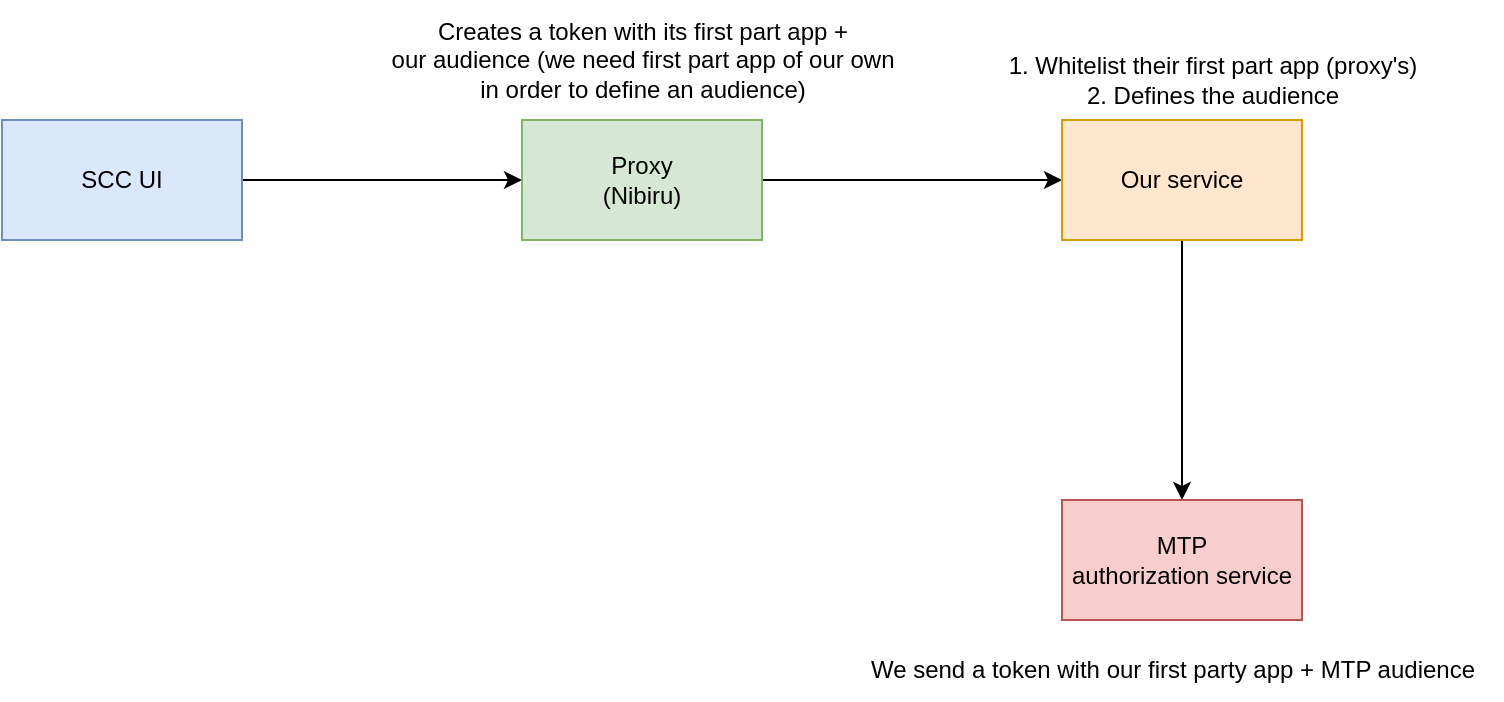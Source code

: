 <mxfile version="24.1.0" type="github">
  <diagram name="Page-1" id="lKkpOl0N-vDJBf6Z6UZ7">
    <mxGraphModel dx="1551" dy="809" grid="1" gridSize="10" guides="1" tooltips="1" connect="1" arrows="1" fold="1" page="1" pageScale="1" pageWidth="850" pageHeight="1100" math="0" shadow="0">
      <root>
        <mxCell id="0" />
        <mxCell id="1" parent="0" />
        <mxCell id="3rE0xgJi3MGNeFt5-G63-3" style="edgeStyle=orthogonalEdgeStyle;rounded=0;orthogonalLoop=1;jettySize=auto;html=1;exitX=1;exitY=0.5;exitDx=0;exitDy=0;" edge="1" parent="1" source="3rE0xgJi3MGNeFt5-G63-1" target="3rE0xgJi3MGNeFt5-G63-2">
          <mxGeometry relative="1" as="geometry" />
        </mxCell>
        <mxCell id="3rE0xgJi3MGNeFt5-G63-1" value="SCC UI" style="rounded=0;whiteSpace=wrap;html=1;fillColor=#dae8fc;strokeColor=#6c8ebf;" vertex="1" parent="1">
          <mxGeometry x="80" y="130" width="120" height="60" as="geometry" />
        </mxCell>
        <mxCell id="3rE0xgJi3MGNeFt5-G63-5" style="edgeStyle=orthogonalEdgeStyle;rounded=0;orthogonalLoop=1;jettySize=auto;html=1;exitX=1;exitY=0.5;exitDx=0;exitDy=0;entryX=0;entryY=0.5;entryDx=0;entryDy=0;" edge="1" parent="1" source="3rE0xgJi3MGNeFt5-G63-2" target="3rE0xgJi3MGNeFt5-G63-4">
          <mxGeometry relative="1" as="geometry" />
        </mxCell>
        <mxCell id="3rE0xgJi3MGNeFt5-G63-2" value="Proxy&lt;div&gt;(Nibiru)&lt;/div&gt;" style="rounded=0;whiteSpace=wrap;html=1;fillColor=#d5e8d4;strokeColor=#82b366;" vertex="1" parent="1">
          <mxGeometry x="340" y="130" width="120" height="60" as="geometry" />
        </mxCell>
        <mxCell id="3rE0xgJi3MGNeFt5-G63-10" style="edgeStyle=orthogonalEdgeStyle;rounded=0;orthogonalLoop=1;jettySize=auto;html=1;exitX=0.5;exitY=1;exitDx=0;exitDy=0;" edge="1" parent="1" source="3rE0xgJi3MGNeFt5-G63-4" target="3rE0xgJi3MGNeFt5-G63-9">
          <mxGeometry relative="1" as="geometry" />
        </mxCell>
        <mxCell id="3rE0xgJi3MGNeFt5-G63-4" value="Our service" style="rounded=0;whiteSpace=wrap;html=1;fillColor=#ffe6cc;strokeColor=#d79b00;" vertex="1" parent="1">
          <mxGeometry x="610" y="130" width="120" height="60" as="geometry" />
        </mxCell>
        <mxCell id="3rE0xgJi3MGNeFt5-G63-7" value="Creates a token with its first part app +&lt;div&gt;our audience (we need first part app of our own&lt;/div&gt;&lt;div&gt;in order to define an audience)&lt;/div&gt;" style="text;html=1;align=center;verticalAlign=middle;resizable=0;points=[];autosize=1;strokeColor=none;fillColor=none;" vertex="1" parent="1">
          <mxGeometry x="265" y="70" width="270" height="60" as="geometry" />
        </mxCell>
        <mxCell id="3rE0xgJi3MGNeFt5-G63-8" value="1. Whitelist their first part app (proxy&#39;s)&lt;div&gt;2. Defines the audience&lt;/div&gt;" style="text;html=1;align=center;verticalAlign=middle;resizable=0;points=[];autosize=1;strokeColor=none;fillColor=none;" vertex="1" parent="1">
          <mxGeometry x="570" y="90" width="230" height="40" as="geometry" />
        </mxCell>
        <mxCell id="3rE0xgJi3MGNeFt5-G63-9" value="MTP&lt;div&gt;authorization service&lt;/div&gt;" style="rounded=0;whiteSpace=wrap;html=1;fillColor=#f8cecc;strokeColor=#b85450;" vertex="1" parent="1">
          <mxGeometry x="610" y="320" width="120" height="60" as="geometry" />
        </mxCell>
        <mxCell id="3rE0xgJi3MGNeFt5-G63-11" value="We send a token with our first party app + MTP audience" style="text;html=1;align=center;verticalAlign=middle;resizable=0;points=[];autosize=1;strokeColor=none;fillColor=none;" vertex="1" parent="1">
          <mxGeometry x="500" y="390" width="330" height="30" as="geometry" />
        </mxCell>
      </root>
    </mxGraphModel>
  </diagram>
</mxfile>
